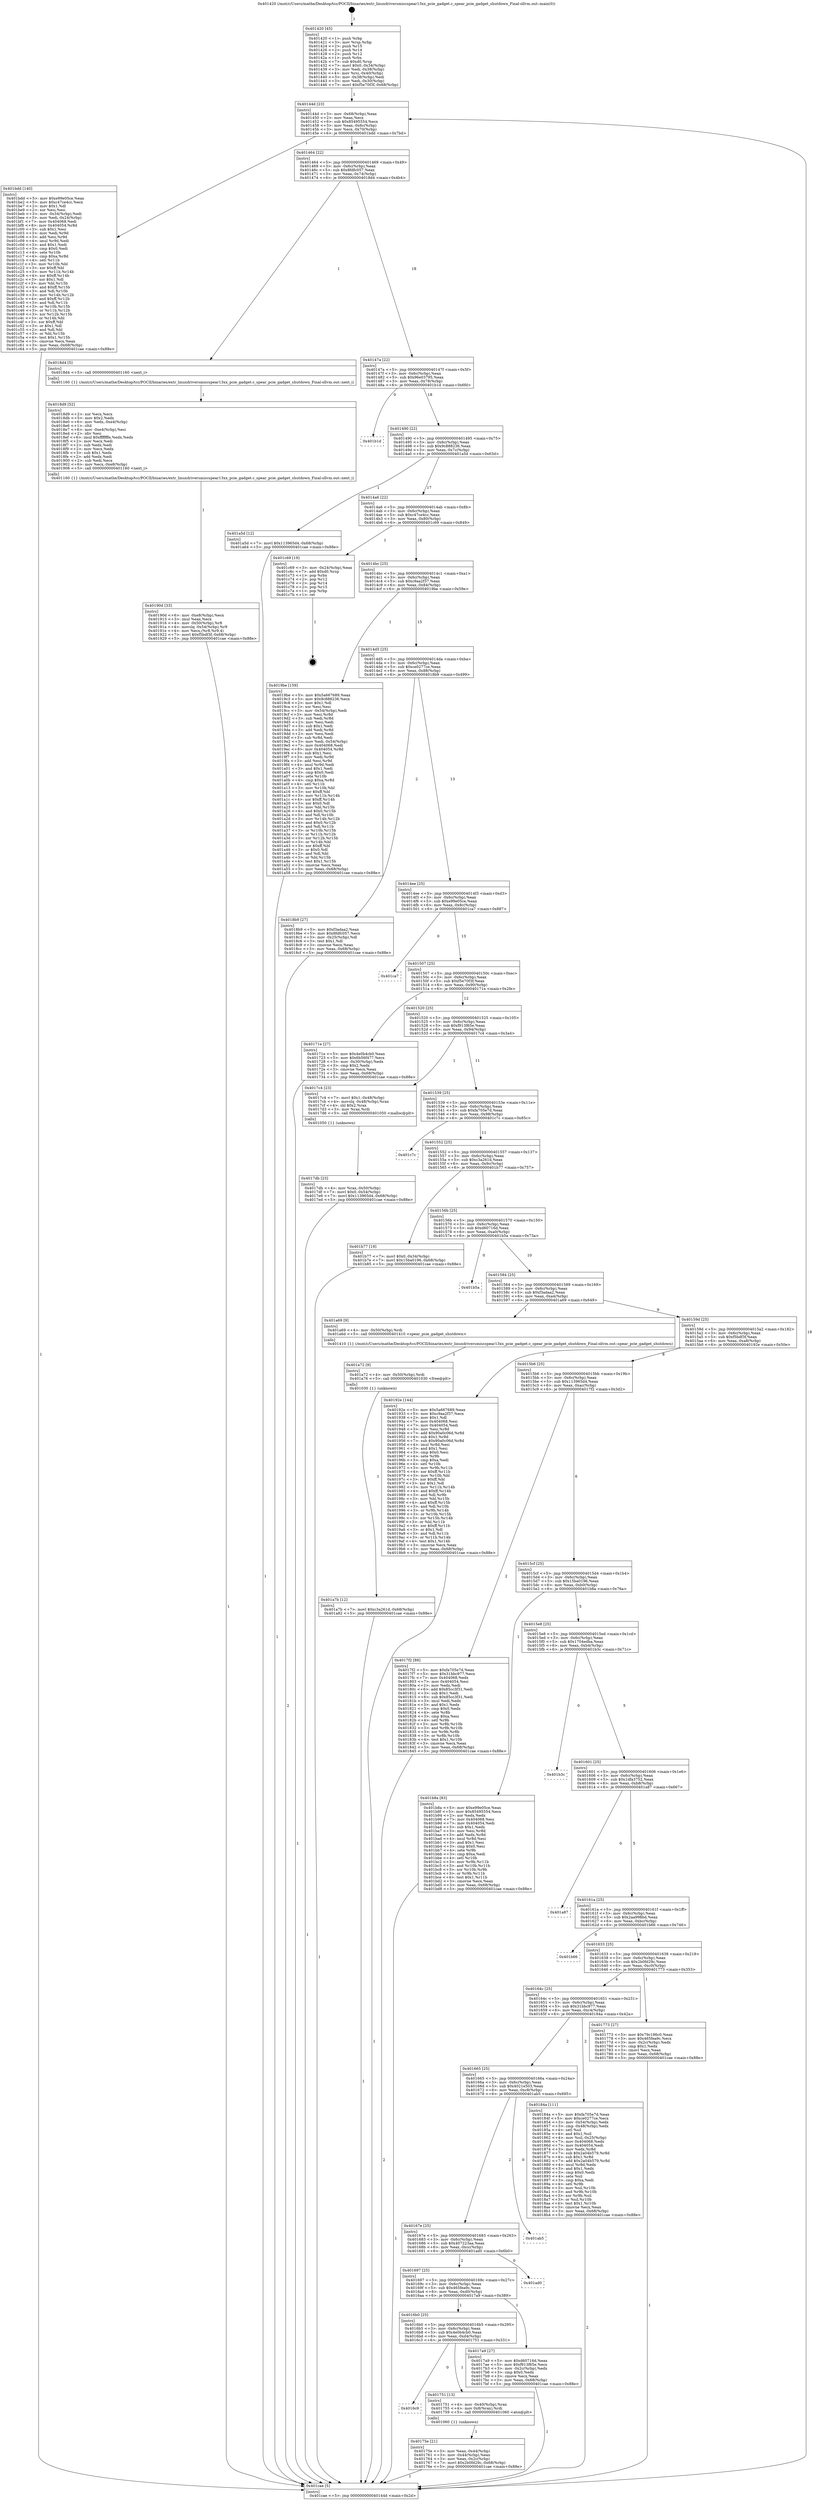 digraph "0x401420" {
  label = "0x401420 (/mnt/c/Users/mathe/Desktop/tcc/POCII/binaries/extr_linuxdriversmiscspear13xx_pcie_gadget.c_spear_pcie_gadget_shutdown_Final-ollvm.out::main(0))"
  labelloc = "t"
  node[shape=record]

  Entry [label="",width=0.3,height=0.3,shape=circle,fillcolor=black,style=filled]
  "0x40144d" [label="{
     0x40144d [23]\l
     | [instrs]\l
     &nbsp;&nbsp;0x40144d \<+3\>: mov -0x68(%rbp),%eax\l
     &nbsp;&nbsp;0x401450 \<+2\>: mov %eax,%ecx\l
     &nbsp;&nbsp;0x401452 \<+6\>: sub $0x85495554,%ecx\l
     &nbsp;&nbsp;0x401458 \<+3\>: mov %eax,-0x6c(%rbp)\l
     &nbsp;&nbsp;0x40145b \<+3\>: mov %ecx,-0x70(%rbp)\l
     &nbsp;&nbsp;0x40145e \<+6\>: je 0000000000401bdd \<main+0x7bd\>\l
  }"]
  "0x401bdd" [label="{
     0x401bdd [140]\l
     | [instrs]\l
     &nbsp;&nbsp;0x401bdd \<+5\>: mov $0xe99e05ce,%eax\l
     &nbsp;&nbsp;0x401be2 \<+5\>: mov $0xc47ce4cc,%ecx\l
     &nbsp;&nbsp;0x401be7 \<+2\>: mov $0x1,%dl\l
     &nbsp;&nbsp;0x401be9 \<+2\>: xor %esi,%esi\l
     &nbsp;&nbsp;0x401beb \<+3\>: mov -0x34(%rbp),%edi\l
     &nbsp;&nbsp;0x401bee \<+3\>: mov %edi,-0x24(%rbp)\l
     &nbsp;&nbsp;0x401bf1 \<+7\>: mov 0x404068,%edi\l
     &nbsp;&nbsp;0x401bf8 \<+8\>: mov 0x404054,%r8d\l
     &nbsp;&nbsp;0x401c00 \<+3\>: sub $0x1,%esi\l
     &nbsp;&nbsp;0x401c03 \<+3\>: mov %edi,%r9d\l
     &nbsp;&nbsp;0x401c06 \<+3\>: add %esi,%r9d\l
     &nbsp;&nbsp;0x401c09 \<+4\>: imul %r9d,%edi\l
     &nbsp;&nbsp;0x401c0d \<+3\>: and $0x1,%edi\l
     &nbsp;&nbsp;0x401c10 \<+3\>: cmp $0x0,%edi\l
     &nbsp;&nbsp;0x401c13 \<+4\>: sete %r10b\l
     &nbsp;&nbsp;0x401c17 \<+4\>: cmp $0xa,%r8d\l
     &nbsp;&nbsp;0x401c1b \<+4\>: setl %r11b\l
     &nbsp;&nbsp;0x401c1f \<+3\>: mov %r10b,%bl\l
     &nbsp;&nbsp;0x401c22 \<+3\>: xor $0xff,%bl\l
     &nbsp;&nbsp;0x401c25 \<+3\>: mov %r11b,%r14b\l
     &nbsp;&nbsp;0x401c28 \<+4\>: xor $0xff,%r14b\l
     &nbsp;&nbsp;0x401c2c \<+3\>: xor $0x1,%dl\l
     &nbsp;&nbsp;0x401c2f \<+3\>: mov %bl,%r15b\l
     &nbsp;&nbsp;0x401c32 \<+4\>: and $0xff,%r15b\l
     &nbsp;&nbsp;0x401c36 \<+3\>: and %dl,%r10b\l
     &nbsp;&nbsp;0x401c39 \<+3\>: mov %r14b,%r12b\l
     &nbsp;&nbsp;0x401c3c \<+4\>: and $0xff,%r12b\l
     &nbsp;&nbsp;0x401c40 \<+3\>: and %dl,%r11b\l
     &nbsp;&nbsp;0x401c43 \<+3\>: or %r10b,%r15b\l
     &nbsp;&nbsp;0x401c46 \<+3\>: or %r11b,%r12b\l
     &nbsp;&nbsp;0x401c49 \<+3\>: xor %r12b,%r15b\l
     &nbsp;&nbsp;0x401c4c \<+3\>: or %r14b,%bl\l
     &nbsp;&nbsp;0x401c4f \<+3\>: xor $0xff,%bl\l
     &nbsp;&nbsp;0x401c52 \<+3\>: or $0x1,%dl\l
     &nbsp;&nbsp;0x401c55 \<+2\>: and %dl,%bl\l
     &nbsp;&nbsp;0x401c57 \<+3\>: or %bl,%r15b\l
     &nbsp;&nbsp;0x401c5a \<+4\>: test $0x1,%r15b\l
     &nbsp;&nbsp;0x401c5e \<+3\>: cmovne %ecx,%eax\l
     &nbsp;&nbsp;0x401c61 \<+3\>: mov %eax,-0x68(%rbp)\l
     &nbsp;&nbsp;0x401c64 \<+5\>: jmp 0000000000401cae \<main+0x88e\>\l
  }"]
  "0x401464" [label="{
     0x401464 [22]\l
     | [instrs]\l
     &nbsp;&nbsp;0x401464 \<+5\>: jmp 0000000000401469 \<main+0x49\>\l
     &nbsp;&nbsp;0x401469 \<+3\>: mov -0x6c(%rbp),%eax\l
     &nbsp;&nbsp;0x40146c \<+5\>: sub $0x8fdfc057,%eax\l
     &nbsp;&nbsp;0x401471 \<+3\>: mov %eax,-0x74(%rbp)\l
     &nbsp;&nbsp;0x401474 \<+6\>: je 00000000004018d4 \<main+0x4b4\>\l
  }"]
  Exit [label="",width=0.3,height=0.3,shape=circle,fillcolor=black,style=filled,peripheries=2]
  "0x4018d4" [label="{
     0x4018d4 [5]\l
     | [instrs]\l
     &nbsp;&nbsp;0x4018d4 \<+5\>: call 0000000000401160 \<next_i\>\l
     | [calls]\l
     &nbsp;&nbsp;0x401160 \{1\} (/mnt/c/Users/mathe/Desktop/tcc/POCII/binaries/extr_linuxdriversmiscspear13xx_pcie_gadget.c_spear_pcie_gadget_shutdown_Final-ollvm.out::next_i)\l
  }"]
  "0x40147a" [label="{
     0x40147a [22]\l
     | [instrs]\l
     &nbsp;&nbsp;0x40147a \<+5\>: jmp 000000000040147f \<main+0x5f\>\l
     &nbsp;&nbsp;0x40147f \<+3\>: mov -0x6c(%rbp),%eax\l
     &nbsp;&nbsp;0x401482 \<+5\>: sub $0x96e03795,%eax\l
     &nbsp;&nbsp;0x401487 \<+3\>: mov %eax,-0x78(%rbp)\l
     &nbsp;&nbsp;0x40148a \<+6\>: je 0000000000401b1d \<main+0x6fd\>\l
  }"]
  "0x401a7b" [label="{
     0x401a7b [12]\l
     | [instrs]\l
     &nbsp;&nbsp;0x401a7b \<+7\>: movl $0xc3a261d,-0x68(%rbp)\l
     &nbsp;&nbsp;0x401a82 \<+5\>: jmp 0000000000401cae \<main+0x88e\>\l
  }"]
  "0x401b1d" [label="{
     0x401b1d\l
  }", style=dashed]
  "0x401490" [label="{
     0x401490 [22]\l
     | [instrs]\l
     &nbsp;&nbsp;0x401490 \<+5\>: jmp 0000000000401495 \<main+0x75\>\l
     &nbsp;&nbsp;0x401495 \<+3\>: mov -0x6c(%rbp),%eax\l
     &nbsp;&nbsp;0x401498 \<+5\>: sub $0x9c888236,%eax\l
     &nbsp;&nbsp;0x40149d \<+3\>: mov %eax,-0x7c(%rbp)\l
     &nbsp;&nbsp;0x4014a0 \<+6\>: je 0000000000401a5d \<main+0x63d\>\l
  }"]
  "0x401a72" [label="{
     0x401a72 [9]\l
     | [instrs]\l
     &nbsp;&nbsp;0x401a72 \<+4\>: mov -0x50(%rbp),%rdi\l
     &nbsp;&nbsp;0x401a76 \<+5\>: call 0000000000401030 \<free@plt\>\l
     | [calls]\l
     &nbsp;&nbsp;0x401030 \{1\} (unknown)\l
  }"]
  "0x401a5d" [label="{
     0x401a5d [12]\l
     | [instrs]\l
     &nbsp;&nbsp;0x401a5d \<+7\>: movl $0x113965d4,-0x68(%rbp)\l
     &nbsp;&nbsp;0x401a64 \<+5\>: jmp 0000000000401cae \<main+0x88e\>\l
  }"]
  "0x4014a6" [label="{
     0x4014a6 [22]\l
     | [instrs]\l
     &nbsp;&nbsp;0x4014a6 \<+5\>: jmp 00000000004014ab \<main+0x8b\>\l
     &nbsp;&nbsp;0x4014ab \<+3\>: mov -0x6c(%rbp),%eax\l
     &nbsp;&nbsp;0x4014ae \<+5\>: sub $0xc47ce4cc,%eax\l
     &nbsp;&nbsp;0x4014b3 \<+3\>: mov %eax,-0x80(%rbp)\l
     &nbsp;&nbsp;0x4014b6 \<+6\>: je 0000000000401c69 \<main+0x849\>\l
  }"]
  "0x40190d" [label="{
     0x40190d [33]\l
     | [instrs]\l
     &nbsp;&nbsp;0x40190d \<+6\>: mov -0xe8(%rbp),%ecx\l
     &nbsp;&nbsp;0x401913 \<+3\>: imul %eax,%ecx\l
     &nbsp;&nbsp;0x401916 \<+4\>: mov -0x50(%rbp),%r8\l
     &nbsp;&nbsp;0x40191a \<+4\>: movslq -0x54(%rbp),%r9\l
     &nbsp;&nbsp;0x40191e \<+4\>: mov %ecx,(%r8,%r9,4)\l
     &nbsp;&nbsp;0x401922 \<+7\>: movl $0xf5bdf3f,-0x68(%rbp)\l
     &nbsp;&nbsp;0x401929 \<+5\>: jmp 0000000000401cae \<main+0x88e\>\l
  }"]
  "0x401c69" [label="{
     0x401c69 [19]\l
     | [instrs]\l
     &nbsp;&nbsp;0x401c69 \<+3\>: mov -0x24(%rbp),%eax\l
     &nbsp;&nbsp;0x401c6c \<+7\>: add $0xd0,%rsp\l
     &nbsp;&nbsp;0x401c73 \<+1\>: pop %rbx\l
     &nbsp;&nbsp;0x401c74 \<+2\>: pop %r12\l
     &nbsp;&nbsp;0x401c76 \<+2\>: pop %r14\l
     &nbsp;&nbsp;0x401c78 \<+2\>: pop %r15\l
     &nbsp;&nbsp;0x401c7a \<+1\>: pop %rbp\l
     &nbsp;&nbsp;0x401c7b \<+1\>: ret\l
  }"]
  "0x4014bc" [label="{
     0x4014bc [25]\l
     | [instrs]\l
     &nbsp;&nbsp;0x4014bc \<+5\>: jmp 00000000004014c1 \<main+0xa1\>\l
     &nbsp;&nbsp;0x4014c1 \<+3\>: mov -0x6c(%rbp),%eax\l
     &nbsp;&nbsp;0x4014c4 \<+5\>: sub $0xc9aa2f37,%eax\l
     &nbsp;&nbsp;0x4014c9 \<+6\>: mov %eax,-0x84(%rbp)\l
     &nbsp;&nbsp;0x4014cf \<+6\>: je 00000000004019be \<main+0x59e\>\l
  }"]
  "0x4018d9" [label="{
     0x4018d9 [52]\l
     | [instrs]\l
     &nbsp;&nbsp;0x4018d9 \<+2\>: xor %ecx,%ecx\l
     &nbsp;&nbsp;0x4018db \<+5\>: mov $0x2,%edx\l
     &nbsp;&nbsp;0x4018e0 \<+6\>: mov %edx,-0xe4(%rbp)\l
     &nbsp;&nbsp;0x4018e6 \<+1\>: cltd\l
     &nbsp;&nbsp;0x4018e7 \<+6\>: mov -0xe4(%rbp),%esi\l
     &nbsp;&nbsp;0x4018ed \<+2\>: idiv %esi\l
     &nbsp;&nbsp;0x4018ef \<+6\>: imul $0xfffffffe,%edx,%edx\l
     &nbsp;&nbsp;0x4018f5 \<+2\>: mov %ecx,%edi\l
     &nbsp;&nbsp;0x4018f7 \<+2\>: sub %edx,%edi\l
     &nbsp;&nbsp;0x4018f9 \<+2\>: mov %ecx,%edx\l
     &nbsp;&nbsp;0x4018fb \<+3\>: sub $0x1,%edx\l
     &nbsp;&nbsp;0x4018fe \<+2\>: add %edx,%edi\l
     &nbsp;&nbsp;0x401900 \<+2\>: sub %edi,%ecx\l
     &nbsp;&nbsp;0x401902 \<+6\>: mov %ecx,-0xe8(%rbp)\l
     &nbsp;&nbsp;0x401908 \<+5\>: call 0000000000401160 \<next_i\>\l
     | [calls]\l
     &nbsp;&nbsp;0x401160 \{1\} (/mnt/c/Users/mathe/Desktop/tcc/POCII/binaries/extr_linuxdriversmiscspear13xx_pcie_gadget.c_spear_pcie_gadget_shutdown_Final-ollvm.out::next_i)\l
  }"]
  "0x4019be" [label="{
     0x4019be [159]\l
     | [instrs]\l
     &nbsp;&nbsp;0x4019be \<+5\>: mov $0x5a667689,%eax\l
     &nbsp;&nbsp;0x4019c3 \<+5\>: mov $0x9c888236,%ecx\l
     &nbsp;&nbsp;0x4019c8 \<+2\>: mov $0x1,%dl\l
     &nbsp;&nbsp;0x4019ca \<+2\>: xor %esi,%esi\l
     &nbsp;&nbsp;0x4019cc \<+3\>: mov -0x54(%rbp),%edi\l
     &nbsp;&nbsp;0x4019cf \<+3\>: mov %esi,%r8d\l
     &nbsp;&nbsp;0x4019d2 \<+3\>: sub %edi,%r8d\l
     &nbsp;&nbsp;0x4019d5 \<+2\>: mov %esi,%edi\l
     &nbsp;&nbsp;0x4019d7 \<+3\>: sub $0x1,%edi\l
     &nbsp;&nbsp;0x4019da \<+3\>: add %edi,%r8d\l
     &nbsp;&nbsp;0x4019dd \<+2\>: mov %esi,%edi\l
     &nbsp;&nbsp;0x4019df \<+3\>: sub %r8d,%edi\l
     &nbsp;&nbsp;0x4019e2 \<+3\>: mov %edi,-0x54(%rbp)\l
     &nbsp;&nbsp;0x4019e5 \<+7\>: mov 0x404068,%edi\l
     &nbsp;&nbsp;0x4019ec \<+8\>: mov 0x404054,%r8d\l
     &nbsp;&nbsp;0x4019f4 \<+3\>: sub $0x1,%esi\l
     &nbsp;&nbsp;0x4019f7 \<+3\>: mov %edi,%r9d\l
     &nbsp;&nbsp;0x4019fa \<+3\>: add %esi,%r9d\l
     &nbsp;&nbsp;0x4019fd \<+4\>: imul %r9d,%edi\l
     &nbsp;&nbsp;0x401a01 \<+3\>: and $0x1,%edi\l
     &nbsp;&nbsp;0x401a04 \<+3\>: cmp $0x0,%edi\l
     &nbsp;&nbsp;0x401a07 \<+4\>: sete %r10b\l
     &nbsp;&nbsp;0x401a0b \<+4\>: cmp $0xa,%r8d\l
     &nbsp;&nbsp;0x401a0f \<+4\>: setl %r11b\l
     &nbsp;&nbsp;0x401a13 \<+3\>: mov %r10b,%bl\l
     &nbsp;&nbsp;0x401a16 \<+3\>: xor $0xff,%bl\l
     &nbsp;&nbsp;0x401a19 \<+3\>: mov %r11b,%r14b\l
     &nbsp;&nbsp;0x401a1c \<+4\>: xor $0xff,%r14b\l
     &nbsp;&nbsp;0x401a20 \<+3\>: xor $0x0,%dl\l
     &nbsp;&nbsp;0x401a23 \<+3\>: mov %bl,%r15b\l
     &nbsp;&nbsp;0x401a26 \<+4\>: and $0x0,%r15b\l
     &nbsp;&nbsp;0x401a2a \<+3\>: and %dl,%r10b\l
     &nbsp;&nbsp;0x401a2d \<+3\>: mov %r14b,%r12b\l
     &nbsp;&nbsp;0x401a30 \<+4\>: and $0x0,%r12b\l
     &nbsp;&nbsp;0x401a34 \<+3\>: and %dl,%r11b\l
     &nbsp;&nbsp;0x401a37 \<+3\>: or %r10b,%r15b\l
     &nbsp;&nbsp;0x401a3a \<+3\>: or %r11b,%r12b\l
     &nbsp;&nbsp;0x401a3d \<+3\>: xor %r12b,%r15b\l
     &nbsp;&nbsp;0x401a40 \<+3\>: or %r14b,%bl\l
     &nbsp;&nbsp;0x401a43 \<+3\>: xor $0xff,%bl\l
     &nbsp;&nbsp;0x401a46 \<+3\>: or $0x0,%dl\l
     &nbsp;&nbsp;0x401a49 \<+2\>: and %dl,%bl\l
     &nbsp;&nbsp;0x401a4b \<+3\>: or %bl,%r15b\l
     &nbsp;&nbsp;0x401a4e \<+4\>: test $0x1,%r15b\l
     &nbsp;&nbsp;0x401a52 \<+3\>: cmovne %ecx,%eax\l
     &nbsp;&nbsp;0x401a55 \<+3\>: mov %eax,-0x68(%rbp)\l
     &nbsp;&nbsp;0x401a58 \<+5\>: jmp 0000000000401cae \<main+0x88e\>\l
  }"]
  "0x4014d5" [label="{
     0x4014d5 [25]\l
     | [instrs]\l
     &nbsp;&nbsp;0x4014d5 \<+5\>: jmp 00000000004014da \<main+0xba\>\l
     &nbsp;&nbsp;0x4014da \<+3\>: mov -0x6c(%rbp),%eax\l
     &nbsp;&nbsp;0x4014dd \<+5\>: sub $0xce0277ce,%eax\l
     &nbsp;&nbsp;0x4014e2 \<+6\>: mov %eax,-0x88(%rbp)\l
     &nbsp;&nbsp;0x4014e8 \<+6\>: je 00000000004018b9 \<main+0x499\>\l
  }"]
  "0x4017db" [label="{
     0x4017db [23]\l
     | [instrs]\l
     &nbsp;&nbsp;0x4017db \<+4\>: mov %rax,-0x50(%rbp)\l
     &nbsp;&nbsp;0x4017df \<+7\>: movl $0x0,-0x54(%rbp)\l
     &nbsp;&nbsp;0x4017e6 \<+7\>: movl $0x113965d4,-0x68(%rbp)\l
     &nbsp;&nbsp;0x4017ed \<+5\>: jmp 0000000000401cae \<main+0x88e\>\l
  }"]
  "0x4018b9" [label="{
     0x4018b9 [27]\l
     | [instrs]\l
     &nbsp;&nbsp;0x4018b9 \<+5\>: mov $0xf3adaa2,%eax\l
     &nbsp;&nbsp;0x4018be \<+5\>: mov $0x8fdfc057,%ecx\l
     &nbsp;&nbsp;0x4018c3 \<+3\>: mov -0x25(%rbp),%dl\l
     &nbsp;&nbsp;0x4018c6 \<+3\>: test $0x1,%dl\l
     &nbsp;&nbsp;0x4018c9 \<+3\>: cmovne %ecx,%eax\l
     &nbsp;&nbsp;0x4018cc \<+3\>: mov %eax,-0x68(%rbp)\l
     &nbsp;&nbsp;0x4018cf \<+5\>: jmp 0000000000401cae \<main+0x88e\>\l
  }"]
  "0x4014ee" [label="{
     0x4014ee [25]\l
     | [instrs]\l
     &nbsp;&nbsp;0x4014ee \<+5\>: jmp 00000000004014f3 \<main+0xd3\>\l
     &nbsp;&nbsp;0x4014f3 \<+3\>: mov -0x6c(%rbp),%eax\l
     &nbsp;&nbsp;0x4014f6 \<+5\>: sub $0xe99e05ce,%eax\l
     &nbsp;&nbsp;0x4014fb \<+6\>: mov %eax,-0x8c(%rbp)\l
     &nbsp;&nbsp;0x401501 \<+6\>: je 0000000000401ca7 \<main+0x887\>\l
  }"]
  "0x40175e" [label="{
     0x40175e [21]\l
     | [instrs]\l
     &nbsp;&nbsp;0x40175e \<+3\>: mov %eax,-0x44(%rbp)\l
     &nbsp;&nbsp;0x401761 \<+3\>: mov -0x44(%rbp),%eax\l
     &nbsp;&nbsp;0x401764 \<+3\>: mov %eax,-0x2c(%rbp)\l
     &nbsp;&nbsp;0x401767 \<+7\>: movl $0x2b0fd29c,-0x68(%rbp)\l
     &nbsp;&nbsp;0x40176e \<+5\>: jmp 0000000000401cae \<main+0x88e\>\l
  }"]
  "0x401ca7" [label="{
     0x401ca7\l
  }", style=dashed]
  "0x401507" [label="{
     0x401507 [25]\l
     | [instrs]\l
     &nbsp;&nbsp;0x401507 \<+5\>: jmp 000000000040150c \<main+0xec\>\l
     &nbsp;&nbsp;0x40150c \<+3\>: mov -0x6c(%rbp),%eax\l
     &nbsp;&nbsp;0x40150f \<+5\>: sub $0xf5e70f3f,%eax\l
     &nbsp;&nbsp;0x401514 \<+6\>: mov %eax,-0x90(%rbp)\l
     &nbsp;&nbsp;0x40151a \<+6\>: je 000000000040171e \<main+0x2fe\>\l
  }"]
  "0x4016c9" [label="{
     0x4016c9\l
  }", style=dashed]
  "0x40171e" [label="{
     0x40171e [27]\l
     | [instrs]\l
     &nbsp;&nbsp;0x40171e \<+5\>: mov $0x4e0b4cb0,%eax\l
     &nbsp;&nbsp;0x401723 \<+5\>: mov $0x6b56f477,%ecx\l
     &nbsp;&nbsp;0x401728 \<+3\>: mov -0x30(%rbp),%edx\l
     &nbsp;&nbsp;0x40172b \<+3\>: cmp $0x2,%edx\l
     &nbsp;&nbsp;0x40172e \<+3\>: cmovne %ecx,%eax\l
     &nbsp;&nbsp;0x401731 \<+3\>: mov %eax,-0x68(%rbp)\l
     &nbsp;&nbsp;0x401734 \<+5\>: jmp 0000000000401cae \<main+0x88e\>\l
  }"]
  "0x401520" [label="{
     0x401520 [25]\l
     | [instrs]\l
     &nbsp;&nbsp;0x401520 \<+5\>: jmp 0000000000401525 \<main+0x105\>\l
     &nbsp;&nbsp;0x401525 \<+3\>: mov -0x6c(%rbp),%eax\l
     &nbsp;&nbsp;0x401528 \<+5\>: sub $0xf913f65e,%eax\l
     &nbsp;&nbsp;0x40152d \<+6\>: mov %eax,-0x94(%rbp)\l
     &nbsp;&nbsp;0x401533 \<+6\>: je 00000000004017c4 \<main+0x3a4\>\l
  }"]
  "0x401cae" [label="{
     0x401cae [5]\l
     | [instrs]\l
     &nbsp;&nbsp;0x401cae \<+5\>: jmp 000000000040144d \<main+0x2d\>\l
  }"]
  "0x401420" [label="{
     0x401420 [45]\l
     | [instrs]\l
     &nbsp;&nbsp;0x401420 \<+1\>: push %rbp\l
     &nbsp;&nbsp;0x401421 \<+3\>: mov %rsp,%rbp\l
     &nbsp;&nbsp;0x401424 \<+2\>: push %r15\l
     &nbsp;&nbsp;0x401426 \<+2\>: push %r14\l
     &nbsp;&nbsp;0x401428 \<+2\>: push %r12\l
     &nbsp;&nbsp;0x40142a \<+1\>: push %rbx\l
     &nbsp;&nbsp;0x40142b \<+7\>: sub $0xd0,%rsp\l
     &nbsp;&nbsp;0x401432 \<+7\>: movl $0x0,-0x34(%rbp)\l
     &nbsp;&nbsp;0x401439 \<+3\>: mov %edi,-0x38(%rbp)\l
     &nbsp;&nbsp;0x40143c \<+4\>: mov %rsi,-0x40(%rbp)\l
     &nbsp;&nbsp;0x401440 \<+3\>: mov -0x38(%rbp),%edi\l
     &nbsp;&nbsp;0x401443 \<+3\>: mov %edi,-0x30(%rbp)\l
     &nbsp;&nbsp;0x401446 \<+7\>: movl $0xf5e70f3f,-0x68(%rbp)\l
  }"]
  "0x401751" [label="{
     0x401751 [13]\l
     | [instrs]\l
     &nbsp;&nbsp;0x401751 \<+4\>: mov -0x40(%rbp),%rax\l
     &nbsp;&nbsp;0x401755 \<+4\>: mov 0x8(%rax),%rdi\l
     &nbsp;&nbsp;0x401759 \<+5\>: call 0000000000401060 \<atoi@plt\>\l
     | [calls]\l
     &nbsp;&nbsp;0x401060 \{1\} (unknown)\l
  }"]
  "0x4017c4" [label="{
     0x4017c4 [23]\l
     | [instrs]\l
     &nbsp;&nbsp;0x4017c4 \<+7\>: movl $0x1,-0x48(%rbp)\l
     &nbsp;&nbsp;0x4017cb \<+4\>: movslq -0x48(%rbp),%rax\l
     &nbsp;&nbsp;0x4017cf \<+4\>: shl $0x2,%rax\l
     &nbsp;&nbsp;0x4017d3 \<+3\>: mov %rax,%rdi\l
     &nbsp;&nbsp;0x4017d6 \<+5\>: call 0000000000401050 \<malloc@plt\>\l
     | [calls]\l
     &nbsp;&nbsp;0x401050 \{1\} (unknown)\l
  }"]
  "0x401539" [label="{
     0x401539 [25]\l
     | [instrs]\l
     &nbsp;&nbsp;0x401539 \<+5\>: jmp 000000000040153e \<main+0x11e\>\l
     &nbsp;&nbsp;0x40153e \<+3\>: mov -0x6c(%rbp),%eax\l
     &nbsp;&nbsp;0x401541 \<+5\>: sub $0xfa705e7d,%eax\l
     &nbsp;&nbsp;0x401546 \<+6\>: mov %eax,-0x98(%rbp)\l
     &nbsp;&nbsp;0x40154c \<+6\>: je 0000000000401c7c \<main+0x85c\>\l
  }"]
  "0x4016b0" [label="{
     0x4016b0 [25]\l
     | [instrs]\l
     &nbsp;&nbsp;0x4016b0 \<+5\>: jmp 00000000004016b5 \<main+0x295\>\l
     &nbsp;&nbsp;0x4016b5 \<+3\>: mov -0x6c(%rbp),%eax\l
     &nbsp;&nbsp;0x4016b8 \<+5\>: sub $0x4e0b4cb0,%eax\l
     &nbsp;&nbsp;0x4016bd \<+6\>: mov %eax,-0xd4(%rbp)\l
     &nbsp;&nbsp;0x4016c3 \<+6\>: je 0000000000401751 \<main+0x331\>\l
  }"]
  "0x401c7c" [label="{
     0x401c7c\l
  }", style=dashed]
  "0x401552" [label="{
     0x401552 [25]\l
     | [instrs]\l
     &nbsp;&nbsp;0x401552 \<+5\>: jmp 0000000000401557 \<main+0x137\>\l
     &nbsp;&nbsp;0x401557 \<+3\>: mov -0x6c(%rbp),%eax\l
     &nbsp;&nbsp;0x40155a \<+5\>: sub $0xc3a261d,%eax\l
     &nbsp;&nbsp;0x40155f \<+6\>: mov %eax,-0x9c(%rbp)\l
     &nbsp;&nbsp;0x401565 \<+6\>: je 0000000000401b77 \<main+0x757\>\l
  }"]
  "0x4017a9" [label="{
     0x4017a9 [27]\l
     | [instrs]\l
     &nbsp;&nbsp;0x4017a9 \<+5\>: mov $0xd60716d,%eax\l
     &nbsp;&nbsp;0x4017ae \<+5\>: mov $0xf913f65e,%ecx\l
     &nbsp;&nbsp;0x4017b3 \<+3\>: mov -0x2c(%rbp),%edx\l
     &nbsp;&nbsp;0x4017b6 \<+3\>: cmp $0x0,%edx\l
     &nbsp;&nbsp;0x4017b9 \<+3\>: cmove %ecx,%eax\l
     &nbsp;&nbsp;0x4017bc \<+3\>: mov %eax,-0x68(%rbp)\l
     &nbsp;&nbsp;0x4017bf \<+5\>: jmp 0000000000401cae \<main+0x88e\>\l
  }"]
  "0x401b77" [label="{
     0x401b77 [19]\l
     | [instrs]\l
     &nbsp;&nbsp;0x401b77 \<+7\>: movl $0x0,-0x34(%rbp)\l
     &nbsp;&nbsp;0x401b7e \<+7\>: movl $0x15ba0196,-0x68(%rbp)\l
     &nbsp;&nbsp;0x401b85 \<+5\>: jmp 0000000000401cae \<main+0x88e\>\l
  }"]
  "0x40156b" [label="{
     0x40156b [25]\l
     | [instrs]\l
     &nbsp;&nbsp;0x40156b \<+5\>: jmp 0000000000401570 \<main+0x150\>\l
     &nbsp;&nbsp;0x401570 \<+3\>: mov -0x6c(%rbp),%eax\l
     &nbsp;&nbsp;0x401573 \<+5\>: sub $0xd60716d,%eax\l
     &nbsp;&nbsp;0x401578 \<+6\>: mov %eax,-0xa0(%rbp)\l
     &nbsp;&nbsp;0x40157e \<+6\>: je 0000000000401b5a \<main+0x73a\>\l
  }"]
  "0x401697" [label="{
     0x401697 [25]\l
     | [instrs]\l
     &nbsp;&nbsp;0x401697 \<+5\>: jmp 000000000040169c \<main+0x27c\>\l
     &nbsp;&nbsp;0x40169c \<+3\>: mov -0x6c(%rbp),%eax\l
     &nbsp;&nbsp;0x40169f \<+5\>: sub $0x465fea9c,%eax\l
     &nbsp;&nbsp;0x4016a4 \<+6\>: mov %eax,-0xd0(%rbp)\l
     &nbsp;&nbsp;0x4016aa \<+6\>: je 00000000004017a9 \<main+0x389\>\l
  }"]
  "0x401b5a" [label="{
     0x401b5a\l
  }", style=dashed]
  "0x401584" [label="{
     0x401584 [25]\l
     | [instrs]\l
     &nbsp;&nbsp;0x401584 \<+5\>: jmp 0000000000401589 \<main+0x169\>\l
     &nbsp;&nbsp;0x401589 \<+3\>: mov -0x6c(%rbp),%eax\l
     &nbsp;&nbsp;0x40158c \<+5\>: sub $0xf3adaa2,%eax\l
     &nbsp;&nbsp;0x401591 \<+6\>: mov %eax,-0xa4(%rbp)\l
     &nbsp;&nbsp;0x401597 \<+6\>: je 0000000000401a69 \<main+0x649\>\l
  }"]
  "0x401ad0" [label="{
     0x401ad0\l
  }", style=dashed]
  "0x401a69" [label="{
     0x401a69 [9]\l
     | [instrs]\l
     &nbsp;&nbsp;0x401a69 \<+4\>: mov -0x50(%rbp),%rdi\l
     &nbsp;&nbsp;0x401a6d \<+5\>: call 0000000000401410 \<spear_pcie_gadget_shutdown\>\l
     | [calls]\l
     &nbsp;&nbsp;0x401410 \{1\} (/mnt/c/Users/mathe/Desktop/tcc/POCII/binaries/extr_linuxdriversmiscspear13xx_pcie_gadget.c_spear_pcie_gadget_shutdown_Final-ollvm.out::spear_pcie_gadget_shutdown)\l
  }"]
  "0x40159d" [label="{
     0x40159d [25]\l
     | [instrs]\l
     &nbsp;&nbsp;0x40159d \<+5\>: jmp 00000000004015a2 \<main+0x182\>\l
     &nbsp;&nbsp;0x4015a2 \<+3\>: mov -0x6c(%rbp),%eax\l
     &nbsp;&nbsp;0x4015a5 \<+5\>: sub $0xf5bdf3f,%eax\l
     &nbsp;&nbsp;0x4015aa \<+6\>: mov %eax,-0xa8(%rbp)\l
     &nbsp;&nbsp;0x4015b0 \<+6\>: je 000000000040192e \<main+0x50e\>\l
  }"]
  "0x40167e" [label="{
     0x40167e [25]\l
     | [instrs]\l
     &nbsp;&nbsp;0x40167e \<+5\>: jmp 0000000000401683 \<main+0x263\>\l
     &nbsp;&nbsp;0x401683 \<+3\>: mov -0x6c(%rbp),%eax\l
     &nbsp;&nbsp;0x401686 \<+5\>: sub $0x407223aa,%eax\l
     &nbsp;&nbsp;0x40168b \<+6\>: mov %eax,-0xcc(%rbp)\l
     &nbsp;&nbsp;0x401691 \<+6\>: je 0000000000401ad0 \<main+0x6b0\>\l
  }"]
  "0x40192e" [label="{
     0x40192e [144]\l
     | [instrs]\l
     &nbsp;&nbsp;0x40192e \<+5\>: mov $0x5a667689,%eax\l
     &nbsp;&nbsp;0x401933 \<+5\>: mov $0xc9aa2f37,%ecx\l
     &nbsp;&nbsp;0x401938 \<+2\>: mov $0x1,%dl\l
     &nbsp;&nbsp;0x40193a \<+7\>: mov 0x404068,%esi\l
     &nbsp;&nbsp;0x401941 \<+7\>: mov 0x404054,%edi\l
     &nbsp;&nbsp;0x401948 \<+3\>: mov %esi,%r8d\l
     &nbsp;&nbsp;0x40194b \<+7\>: add $0x90a0c06d,%r8d\l
     &nbsp;&nbsp;0x401952 \<+4\>: sub $0x1,%r8d\l
     &nbsp;&nbsp;0x401956 \<+7\>: sub $0x90a0c06d,%r8d\l
     &nbsp;&nbsp;0x40195d \<+4\>: imul %r8d,%esi\l
     &nbsp;&nbsp;0x401961 \<+3\>: and $0x1,%esi\l
     &nbsp;&nbsp;0x401964 \<+3\>: cmp $0x0,%esi\l
     &nbsp;&nbsp;0x401967 \<+4\>: sete %r9b\l
     &nbsp;&nbsp;0x40196b \<+3\>: cmp $0xa,%edi\l
     &nbsp;&nbsp;0x40196e \<+4\>: setl %r10b\l
     &nbsp;&nbsp;0x401972 \<+3\>: mov %r9b,%r11b\l
     &nbsp;&nbsp;0x401975 \<+4\>: xor $0xff,%r11b\l
     &nbsp;&nbsp;0x401979 \<+3\>: mov %r10b,%bl\l
     &nbsp;&nbsp;0x40197c \<+3\>: xor $0xff,%bl\l
     &nbsp;&nbsp;0x40197f \<+3\>: xor $0x1,%dl\l
     &nbsp;&nbsp;0x401982 \<+3\>: mov %r11b,%r14b\l
     &nbsp;&nbsp;0x401985 \<+4\>: and $0xff,%r14b\l
     &nbsp;&nbsp;0x401989 \<+3\>: and %dl,%r9b\l
     &nbsp;&nbsp;0x40198c \<+3\>: mov %bl,%r15b\l
     &nbsp;&nbsp;0x40198f \<+4\>: and $0xff,%r15b\l
     &nbsp;&nbsp;0x401993 \<+3\>: and %dl,%r10b\l
     &nbsp;&nbsp;0x401996 \<+3\>: or %r9b,%r14b\l
     &nbsp;&nbsp;0x401999 \<+3\>: or %r10b,%r15b\l
     &nbsp;&nbsp;0x40199c \<+3\>: xor %r15b,%r14b\l
     &nbsp;&nbsp;0x40199f \<+3\>: or %bl,%r11b\l
     &nbsp;&nbsp;0x4019a2 \<+4\>: xor $0xff,%r11b\l
     &nbsp;&nbsp;0x4019a6 \<+3\>: or $0x1,%dl\l
     &nbsp;&nbsp;0x4019a9 \<+3\>: and %dl,%r11b\l
     &nbsp;&nbsp;0x4019ac \<+3\>: or %r11b,%r14b\l
     &nbsp;&nbsp;0x4019af \<+4\>: test $0x1,%r14b\l
     &nbsp;&nbsp;0x4019b3 \<+3\>: cmovne %ecx,%eax\l
     &nbsp;&nbsp;0x4019b6 \<+3\>: mov %eax,-0x68(%rbp)\l
     &nbsp;&nbsp;0x4019b9 \<+5\>: jmp 0000000000401cae \<main+0x88e\>\l
  }"]
  "0x4015b6" [label="{
     0x4015b6 [25]\l
     | [instrs]\l
     &nbsp;&nbsp;0x4015b6 \<+5\>: jmp 00000000004015bb \<main+0x19b\>\l
     &nbsp;&nbsp;0x4015bb \<+3\>: mov -0x6c(%rbp),%eax\l
     &nbsp;&nbsp;0x4015be \<+5\>: sub $0x113965d4,%eax\l
     &nbsp;&nbsp;0x4015c3 \<+6\>: mov %eax,-0xac(%rbp)\l
     &nbsp;&nbsp;0x4015c9 \<+6\>: je 00000000004017f2 \<main+0x3d2\>\l
  }"]
  "0x401ab5" [label="{
     0x401ab5\l
  }", style=dashed]
  "0x4017f2" [label="{
     0x4017f2 [88]\l
     | [instrs]\l
     &nbsp;&nbsp;0x4017f2 \<+5\>: mov $0xfa705e7d,%eax\l
     &nbsp;&nbsp;0x4017f7 \<+5\>: mov $0x31bbc977,%ecx\l
     &nbsp;&nbsp;0x4017fc \<+7\>: mov 0x404068,%edx\l
     &nbsp;&nbsp;0x401803 \<+7\>: mov 0x404054,%esi\l
     &nbsp;&nbsp;0x40180a \<+2\>: mov %edx,%edi\l
     &nbsp;&nbsp;0x40180c \<+6\>: add $0x85cc3f31,%edi\l
     &nbsp;&nbsp;0x401812 \<+3\>: sub $0x1,%edi\l
     &nbsp;&nbsp;0x401815 \<+6\>: sub $0x85cc3f31,%edi\l
     &nbsp;&nbsp;0x40181b \<+3\>: imul %edi,%edx\l
     &nbsp;&nbsp;0x40181e \<+3\>: and $0x1,%edx\l
     &nbsp;&nbsp;0x401821 \<+3\>: cmp $0x0,%edx\l
     &nbsp;&nbsp;0x401824 \<+4\>: sete %r8b\l
     &nbsp;&nbsp;0x401828 \<+3\>: cmp $0xa,%esi\l
     &nbsp;&nbsp;0x40182b \<+4\>: setl %r9b\l
     &nbsp;&nbsp;0x40182f \<+3\>: mov %r8b,%r10b\l
     &nbsp;&nbsp;0x401832 \<+3\>: and %r9b,%r10b\l
     &nbsp;&nbsp;0x401835 \<+3\>: xor %r9b,%r8b\l
     &nbsp;&nbsp;0x401838 \<+3\>: or %r8b,%r10b\l
     &nbsp;&nbsp;0x40183b \<+4\>: test $0x1,%r10b\l
     &nbsp;&nbsp;0x40183f \<+3\>: cmovne %ecx,%eax\l
     &nbsp;&nbsp;0x401842 \<+3\>: mov %eax,-0x68(%rbp)\l
     &nbsp;&nbsp;0x401845 \<+5\>: jmp 0000000000401cae \<main+0x88e\>\l
  }"]
  "0x4015cf" [label="{
     0x4015cf [25]\l
     | [instrs]\l
     &nbsp;&nbsp;0x4015cf \<+5\>: jmp 00000000004015d4 \<main+0x1b4\>\l
     &nbsp;&nbsp;0x4015d4 \<+3\>: mov -0x6c(%rbp),%eax\l
     &nbsp;&nbsp;0x4015d7 \<+5\>: sub $0x15ba0196,%eax\l
     &nbsp;&nbsp;0x4015dc \<+6\>: mov %eax,-0xb0(%rbp)\l
     &nbsp;&nbsp;0x4015e2 \<+6\>: je 0000000000401b8a \<main+0x76a\>\l
  }"]
  "0x401665" [label="{
     0x401665 [25]\l
     | [instrs]\l
     &nbsp;&nbsp;0x401665 \<+5\>: jmp 000000000040166a \<main+0x24a\>\l
     &nbsp;&nbsp;0x40166a \<+3\>: mov -0x6c(%rbp),%eax\l
     &nbsp;&nbsp;0x40166d \<+5\>: sub $0x4021e503,%eax\l
     &nbsp;&nbsp;0x401672 \<+6\>: mov %eax,-0xc8(%rbp)\l
     &nbsp;&nbsp;0x401678 \<+6\>: je 0000000000401ab5 \<main+0x695\>\l
  }"]
  "0x401b8a" [label="{
     0x401b8a [83]\l
     | [instrs]\l
     &nbsp;&nbsp;0x401b8a \<+5\>: mov $0xe99e05ce,%eax\l
     &nbsp;&nbsp;0x401b8f \<+5\>: mov $0x85495554,%ecx\l
     &nbsp;&nbsp;0x401b94 \<+2\>: xor %edx,%edx\l
     &nbsp;&nbsp;0x401b96 \<+7\>: mov 0x404068,%esi\l
     &nbsp;&nbsp;0x401b9d \<+7\>: mov 0x404054,%edi\l
     &nbsp;&nbsp;0x401ba4 \<+3\>: sub $0x1,%edx\l
     &nbsp;&nbsp;0x401ba7 \<+3\>: mov %esi,%r8d\l
     &nbsp;&nbsp;0x401baa \<+3\>: add %edx,%r8d\l
     &nbsp;&nbsp;0x401bad \<+4\>: imul %r8d,%esi\l
     &nbsp;&nbsp;0x401bb1 \<+3\>: and $0x1,%esi\l
     &nbsp;&nbsp;0x401bb4 \<+3\>: cmp $0x0,%esi\l
     &nbsp;&nbsp;0x401bb7 \<+4\>: sete %r9b\l
     &nbsp;&nbsp;0x401bbb \<+3\>: cmp $0xa,%edi\l
     &nbsp;&nbsp;0x401bbe \<+4\>: setl %r10b\l
     &nbsp;&nbsp;0x401bc2 \<+3\>: mov %r9b,%r11b\l
     &nbsp;&nbsp;0x401bc5 \<+3\>: and %r10b,%r11b\l
     &nbsp;&nbsp;0x401bc8 \<+3\>: xor %r10b,%r9b\l
     &nbsp;&nbsp;0x401bcb \<+3\>: or %r9b,%r11b\l
     &nbsp;&nbsp;0x401bce \<+4\>: test $0x1,%r11b\l
     &nbsp;&nbsp;0x401bd2 \<+3\>: cmovne %ecx,%eax\l
     &nbsp;&nbsp;0x401bd5 \<+3\>: mov %eax,-0x68(%rbp)\l
     &nbsp;&nbsp;0x401bd8 \<+5\>: jmp 0000000000401cae \<main+0x88e\>\l
  }"]
  "0x4015e8" [label="{
     0x4015e8 [25]\l
     | [instrs]\l
     &nbsp;&nbsp;0x4015e8 \<+5\>: jmp 00000000004015ed \<main+0x1cd\>\l
     &nbsp;&nbsp;0x4015ed \<+3\>: mov -0x6c(%rbp),%eax\l
     &nbsp;&nbsp;0x4015f0 \<+5\>: sub $0x1704edba,%eax\l
     &nbsp;&nbsp;0x4015f5 \<+6\>: mov %eax,-0xb4(%rbp)\l
     &nbsp;&nbsp;0x4015fb \<+6\>: je 0000000000401b3c \<main+0x71c\>\l
  }"]
  "0x40184a" [label="{
     0x40184a [111]\l
     | [instrs]\l
     &nbsp;&nbsp;0x40184a \<+5\>: mov $0xfa705e7d,%eax\l
     &nbsp;&nbsp;0x40184f \<+5\>: mov $0xce0277ce,%ecx\l
     &nbsp;&nbsp;0x401854 \<+3\>: mov -0x54(%rbp),%edx\l
     &nbsp;&nbsp;0x401857 \<+3\>: cmp -0x48(%rbp),%edx\l
     &nbsp;&nbsp;0x40185a \<+4\>: setl %sil\l
     &nbsp;&nbsp;0x40185e \<+4\>: and $0x1,%sil\l
     &nbsp;&nbsp;0x401862 \<+4\>: mov %sil,-0x25(%rbp)\l
     &nbsp;&nbsp;0x401866 \<+7\>: mov 0x404068,%edx\l
     &nbsp;&nbsp;0x40186d \<+7\>: mov 0x404054,%edi\l
     &nbsp;&nbsp;0x401874 \<+3\>: mov %edx,%r8d\l
     &nbsp;&nbsp;0x401877 \<+7\>: sub $0x2a04b579,%r8d\l
     &nbsp;&nbsp;0x40187e \<+4\>: sub $0x1,%r8d\l
     &nbsp;&nbsp;0x401882 \<+7\>: add $0x2a04b579,%r8d\l
     &nbsp;&nbsp;0x401889 \<+4\>: imul %r8d,%edx\l
     &nbsp;&nbsp;0x40188d \<+3\>: and $0x1,%edx\l
     &nbsp;&nbsp;0x401890 \<+3\>: cmp $0x0,%edx\l
     &nbsp;&nbsp;0x401893 \<+4\>: sete %sil\l
     &nbsp;&nbsp;0x401897 \<+3\>: cmp $0xa,%edi\l
     &nbsp;&nbsp;0x40189a \<+4\>: setl %r9b\l
     &nbsp;&nbsp;0x40189e \<+3\>: mov %sil,%r10b\l
     &nbsp;&nbsp;0x4018a1 \<+3\>: and %r9b,%r10b\l
     &nbsp;&nbsp;0x4018a4 \<+3\>: xor %r9b,%sil\l
     &nbsp;&nbsp;0x4018a7 \<+3\>: or %sil,%r10b\l
     &nbsp;&nbsp;0x4018aa \<+4\>: test $0x1,%r10b\l
     &nbsp;&nbsp;0x4018ae \<+3\>: cmovne %ecx,%eax\l
     &nbsp;&nbsp;0x4018b1 \<+3\>: mov %eax,-0x68(%rbp)\l
     &nbsp;&nbsp;0x4018b4 \<+5\>: jmp 0000000000401cae \<main+0x88e\>\l
  }"]
  "0x401b3c" [label="{
     0x401b3c\l
  }", style=dashed]
  "0x401601" [label="{
     0x401601 [25]\l
     | [instrs]\l
     &nbsp;&nbsp;0x401601 \<+5\>: jmp 0000000000401606 \<main+0x1e6\>\l
     &nbsp;&nbsp;0x401606 \<+3\>: mov -0x6c(%rbp),%eax\l
     &nbsp;&nbsp;0x401609 \<+5\>: sub $0x1dfa3752,%eax\l
     &nbsp;&nbsp;0x40160e \<+6\>: mov %eax,-0xb8(%rbp)\l
     &nbsp;&nbsp;0x401614 \<+6\>: je 0000000000401a87 \<main+0x667\>\l
  }"]
  "0x40164c" [label="{
     0x40164c [25]\l
     | [instrs]\l
     &nbsp;&nbsp;0x40164c \<+5\>: jmp 0000000000401651 \<main+0x231\>\l
     &nbsp;&nbsp;0x401651 \<+3\>: mov -0x6c(%rbp),%eax\l
     &nbsp;&nbsp;0x401654 \<+5\>: sub $0x31bbc977,%eax\l
     &nbsp;&nbsp;0x401659 \<+6\>: mov %eax,-0xc4(%rbp)\l
     &nbsp;&nbsp;0x40165f \<+6\>: je 000000000040184a \<main+0x42a\>\l
  }"]
  "0x401a87" [label="{
     0x401a87\l
  }", style=dashed]
  "0x40161a" [label="{
     0x40161a [25]\l
     | [instrs]\l
     &nbsp;&nbsp;0x40161a \<+5\>: jmp 000000000040161f \<main+0x1ff\>\l
     &nbsp;&nbsp;0x40161f \<+3\>: mov -0x6c(%rbp),%eax\l
     &nbsp;&nbsp;0x401622 \<+5\>: sub $0x2aa998bd,%eax\l
     &nbsp;&nbsp;0x401627 \<+6\>: mov %eax,-0xbc(%rbp)\l
     &nbsp;&nbsp;0x40162d \<+6\>: je 0000000000401b66 \<main+0x746\>\l
  }"]
  "0x401773" [label="{
     0x401773 [27]\l
     | [instrs]\l
     &nbsp;&nbsp;0x401773 \<+5\>: mov $0x79c186c0,%eax\l
     &nbsp;&nbsp;0x401778 \<+5\>: mov $0x465fea9c,%ecx\l
     &nbsp;&nbsp;0x40177d \<+3\>: mov -0x2c(%rbp),%edx\l
     &nbsp;&nbsp;0x401780 \<+3\>: cmp $0x1,%edx\l
     &nbsp;&nbsp;0x401783 \<+3\>: cmovl %ecx,%eax\l
     &nbsp;&nbsp;0x401786 \<+3\>: mov %eax,-0x68(%rbp)\l
     &nbsp;&nbsp;0x401789 \<+5\>: jmp 0000000000401cae \<main+0x88e\>\l
  }"]
  "0x401b66" [label="{
     0x401b66\l
  }", style=dashed]
  "0x401633" [label="{
     0x401633 [25]\l
     | [instrs]\l
     &nbsp;&nbsp;0x401633 \<+5\>: jmp 0000000000401638 \<main+0x218\>\l
     &nbsp;&nbsp;0x401638 \<+3\>: mov -0x6c(%rbp),%eax\l
     &nbsp;&nbsp;0x40163b \<+5\>: sub $0x2b0fd29c,%eax\l
     &nbsp;&nbsp;0x401640 \<+6\>: mov %eax,-0xc0(%rbp)\l
     &nbsp;&nbsp;0x401646 \<+6\>: je 0000000000401773 \<main+0x353\>\l
  }"]
  Entry -> "0x401420" [label=" 1"]
  "0x40144d" -> "0x401bdd" [label=" 1"]
  "0x40144d" -> "0x401464" [label=" 19"]
  "0x401c69" -> Exit [label=" 1"]
  "0x401464" -> "0x4018d4" [label=" 1"]
  "0x401464" -> "0x40147a" [label=" 18"]
  "0x401bdd" -> "0x401cae" [label=" 1"]
  "0x40147a" -> "0x401b1d" [label=" 0"]
  "0x40147a" -> "0x401490" [label=" 18"]
  "0x401b8a" -> "0x401cae" [label=" 1"]
  "0x401490" -> "0x401a5d" [label=" 1"]
  "0x401490" -> "0x4014a6" [label=" 17"]
  "0x401b77" -> "0x401cae" [label=" 1"]
  "0x4014a6" -> "0x401c69" [label=" 1"]
  "0x4014a6" -> "0x4014bc" [label=" 16"]
  "0x401a7b" -> "0x401cae" [label=" 1"]
  "0x4014bc" -> "0x4019be" [label=" 1"]
  "0x4014bc" -> "0x4014d5" [label=" 15"]
  "0x401a72" -> "0x401a7b" [label=" 1"]
  "0x4014d5" -> "0x4018b9" [label=" 2"]
  "0x4014d5" -> "0x4014ee" [label=" 13"]
  "0x401a69" -> "0x401a72" [label=" 1"]
  "0x4014ee" -> "0x401ca7" [label=" 0"]
  "0x4014ee" -> "0x401507" [label=" 13"]
  "0x401a5d" -> "0x401cae" [label=" 1"]
  "0x401507" -> "0x40171e" [label=" 1"]
  "0x401507" -> "0x401520" [label=" 12"]
  "0x40171e" -> "0x401cae" [label=" 1"]
  "0x401420" -> "0x40144d" [label=" 1"]
  "0x401cae" -> "0x40144d" [label=" 19"]
  "0x4019be" -> "0x401cae" [label=" 1"]
  "0x401520" -> "0x4017c4" [label=" 1"]
  "0x401520" -> "0x401539" [label=" 11"]
  "0x40192e" -> "0x401cae" [label=" 1"]
  "0x401539" -> "0x401c7c" [label=" 0"]
  "0x401539" -> "0x401552" [label=" 11"]
  "0x4018d9" -> "0x40190d" [label=" 1"]
  "0x401552" -> "0x401b77" [label=" 1"]
  "0x401552" -> "0x40156b" [label=" 10"]
  "0x4018d4" -> "0x4018d9" [label=" 1"]
  "0x40156b" -> "0x401b5a" [label=" 0"]
  "0x40156b" -> "0x401584" [label=" 10"]
  "0x40184a" -> "0x401cae" [label=" 2"]
  "0x401584" -> "0x401a69" [label=" 1"]
  "0x401584" -> "0x40159d" [label=" 9"]
  "0x4017f2" -> "0x401cae" [label=" 2"]
  "0x40159d" -> "0x40192e" [label=" 1"]
  "0x40159d" -> "0x4015b6" [label=" 8"]
  "0x4017c4" -> "0x4017db" [label=" 1"]
  "0x4015b6" -> "0x4017f2" [label=" 2"]
  "0x4015b6" -> "0x4015cf" [label=" 6"]
  "0x4017a9" -> "0x401cae" [label=" 1"]
  "0x4015cf" -> "0x401b8a" [label=" 1"]
  "0x4015cf" -> "0x4015e8" [label=" 5"]
  "0x40175e" -> "0x401cae" [label=" 1"]
  "0x4015e8" -> "0x401b3c" [label=" 0"]
  "0x4015e8" -> "0x401601" [label=" 5"]
  "0x401751" -> "0x40175e" [label=" 1"]
  "0x401601" -> "0x401a87" [label=" 0"]
  "0x401601" -> "0x40161a" [label=" 5"]
  "0x4016b0" -> "0x401751" [label=" 1"]
  "0x40161a" -> "0x401b66" [label=" 0"]
  "0x40161a" -> "0x401633" [label=" 5"]
  "0x40190d" -> "0x401cae" [label=" 1"]
  "0x401633" -> "0x401773" [label=" 1"]
  "0x401633" -> "0x40164c" [label=" 4"]
  "0x4016b0" -> "0x4016c9" [label=" 0"]
  "0x40164c" -> "0x40184a" [label=" 2"]
  "0x40164c" -> "0x401665" [label=" 2"]
  "0x401773" -> "0x401cae" [label=" 1"]
  "0x401665" -> "0x401ab5" [label=" 0"]
  "0x401665" -> "0x40167e" [label=" 2"]
  "0x4017db" -> "0x401cae" [label=" 1"]
  "0x40167e" -> "0x401ad0" [label=" 0"]
  "0x40167e" -> "0x401697" [label=" 2"]
  "0x4018b9" -> "0x401cae" [label=" 2"]
  "0x401697" -> "0x4017a9" [label=" 1"]
  "0x401697" -> "0x4016b0" [label=" 1"]
}
